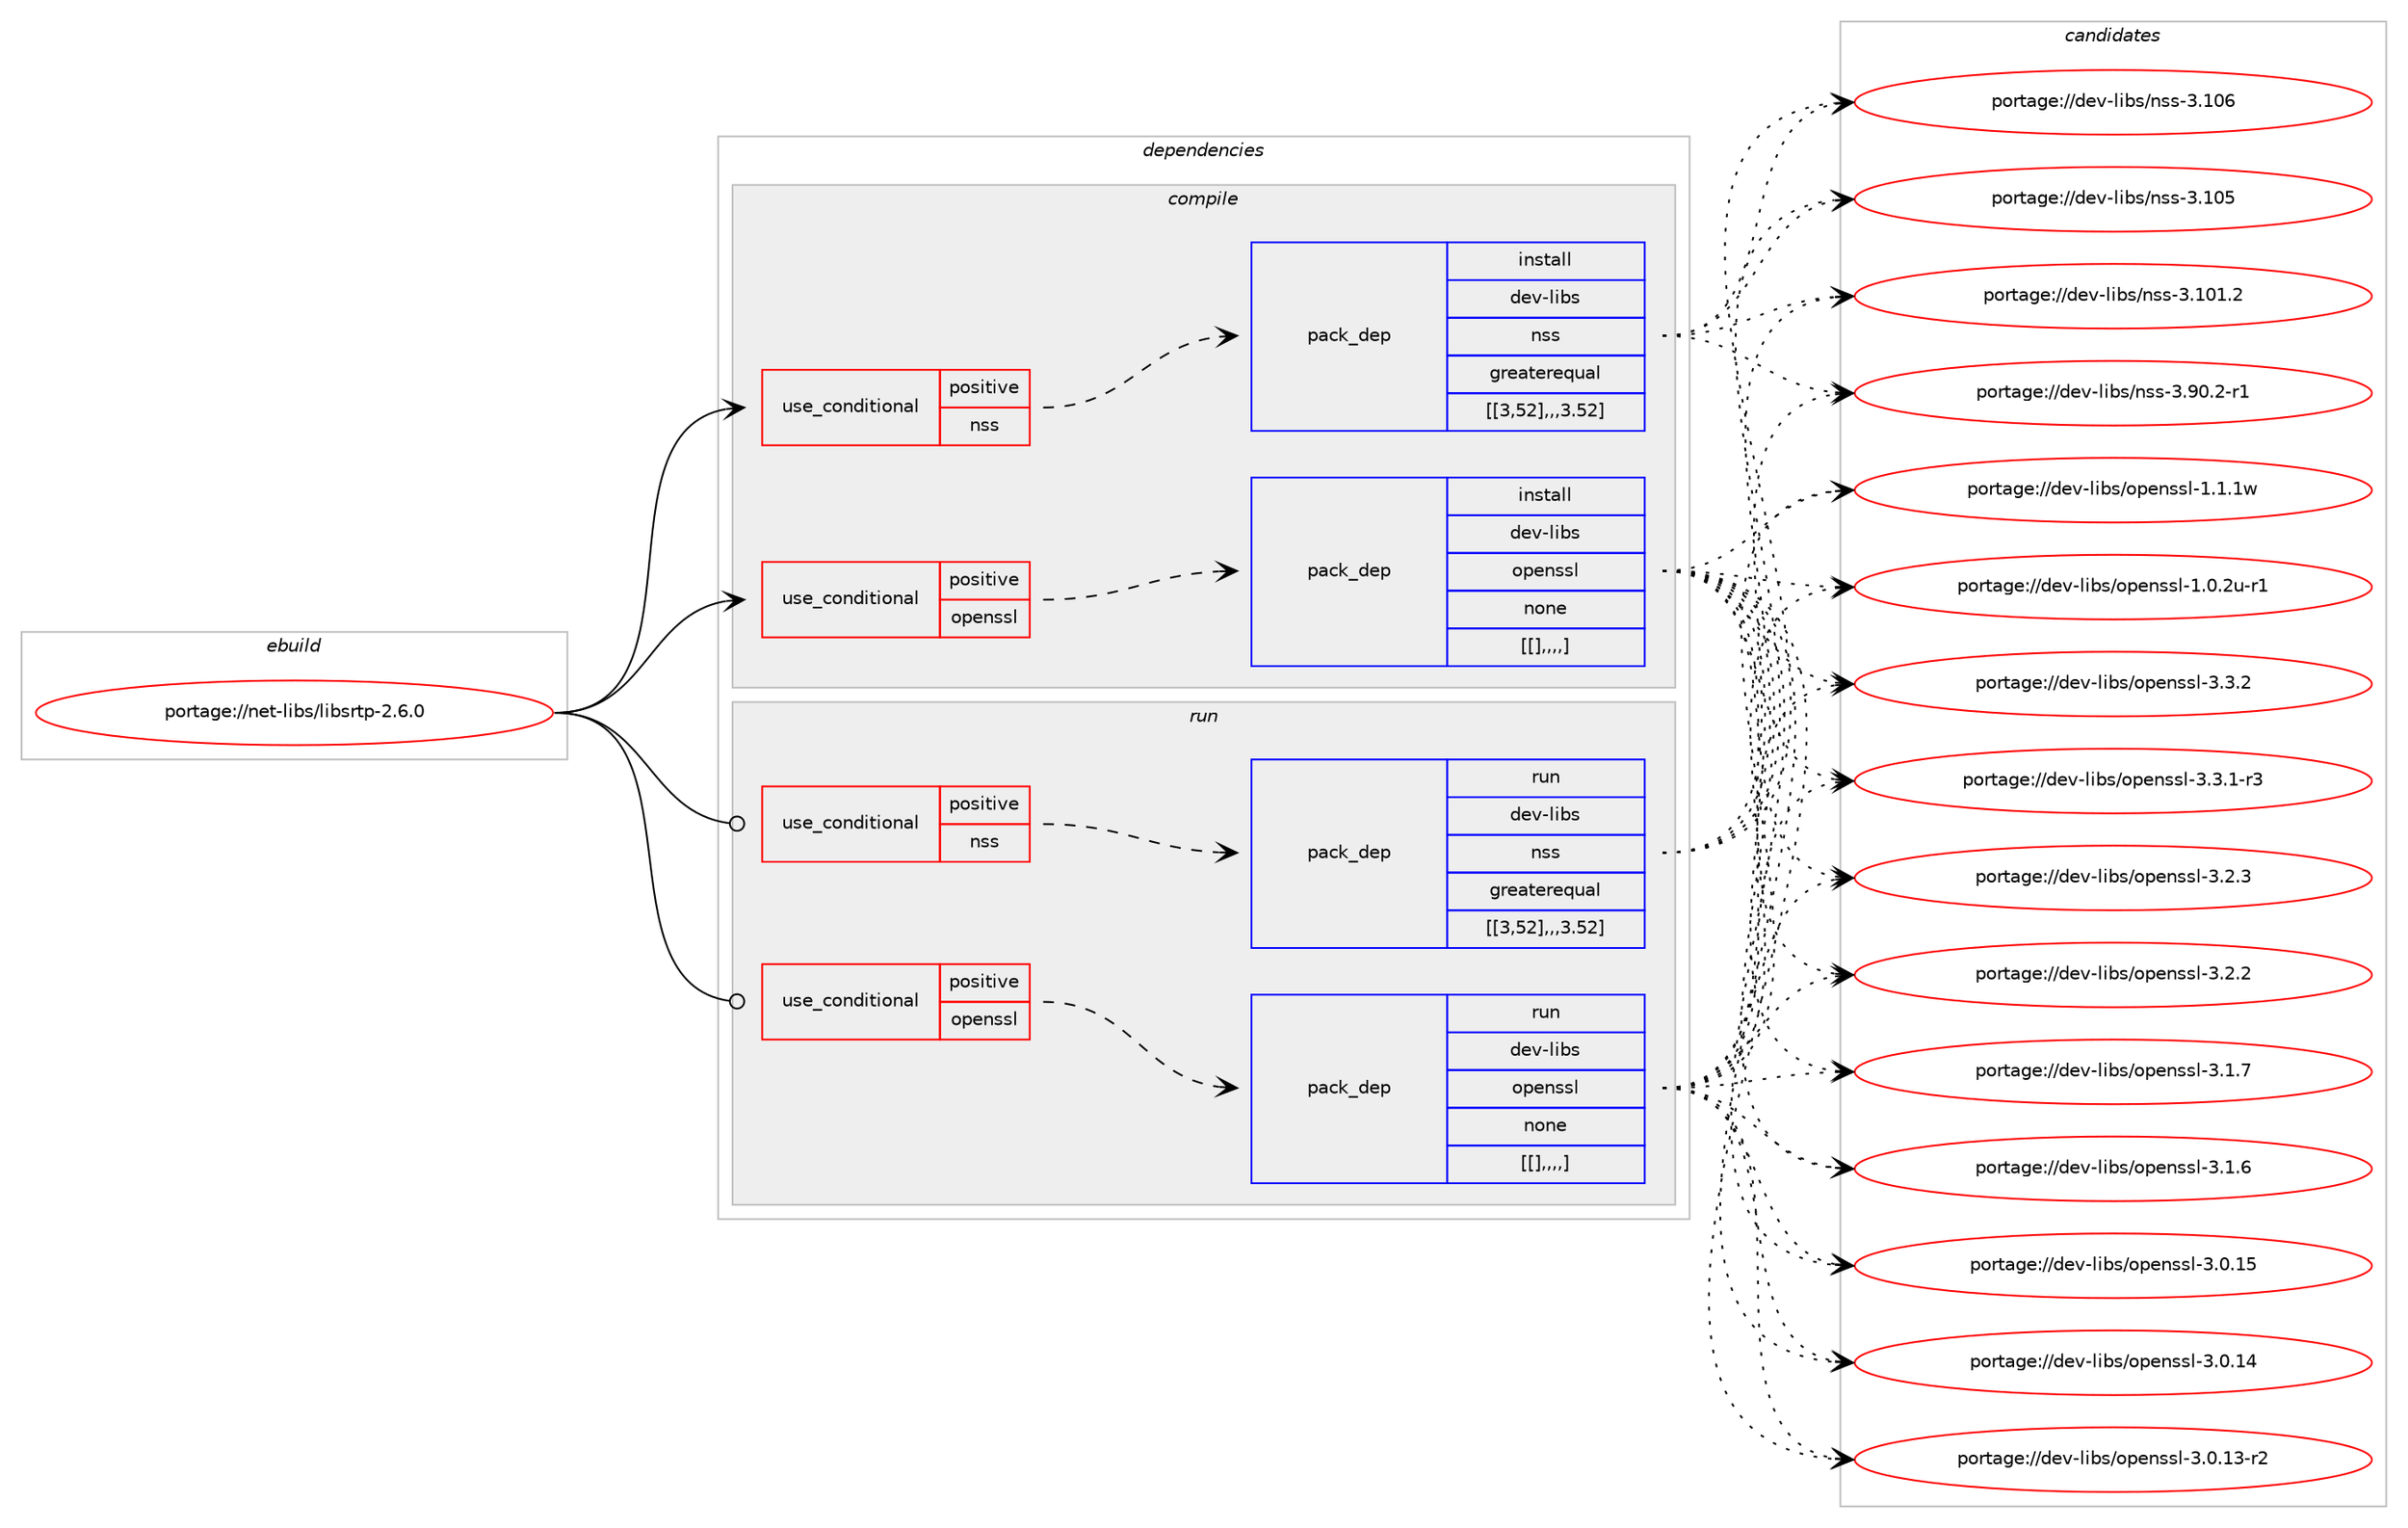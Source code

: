 digraph prolog {

# *************
# Graph options
# *************

newrank=true;
concentrate=true;
compound=true;
graph [rankdir=LR,fontname=Helvetica,fontsize=10,ranksep=1.5];#, ranksep=2.5, nodesep=0.2];
edge  [arrowhead=vee];
node  [fontname=Helvetica,fontsize=10];

# **********
# The ebuild
# **********

subgraph cluster_leftcol {
color=gray;
label=<<i>ebuild</i>>;
id [label="portage://net-libs/libsrtp-2.6.0", color=red, width=4, href="../net-libs/libsrtp-2.6.0.svg"];
}

# ****************
# The dependencies
# ****************

subgraph cluster_midcol {
color=gray;
label=<<i>dependencies</i>>;
subgraph cluster_compile {
fillcolor="#eeeeee";
style=filled;
label=<<i>compile</i>>;
subgraph cond100680 {
dependency384202 [label=<<TABLE BORDER="0" CELLBORDER="1" CELLSPACING="0" CELLPADDING="4"><TR><TD ROWSPAN="3" CELLPADDING="10">use_conditional</TD></TR><TR><TD>positive</TD></TR><TR><TD>nss</TD></TR></TABLE>>, shape=none, color=red];
subgraph pack280568 {
dependency384207 [label=<<TABLE BORDER="0" CELLBORDER="1" CELLSPACING="0" CELLPADDING="4" WIDTH="220"><TR><TD ROWSPAN="6" CELLPADDING="30">pack_dep</TD></TR><TR><TD WIDTH="110">install</TD></TR><TR><TD>dev-libs</TD></TR><TR><TD>nss</TD></TR><TR><TD>greaterequal</TD></TR><TR><TD>[[3,52],,,3.52]</TD></TR></TABLE>>, shape=none, color=blue];
}
dependency384202:e -> dependency384207:w [weight=20,style="dashed",arrowhead="vee"];
}
id:e -> dependency384202:w [weight=20,style="solid",arrowhead="vee"];
subgraph cond100695 {
dependency384271 [label=<<TABLE BORDER="0" CELLBORDER="1" CELLSPACING="0" CELLPADDING="4"><TR><TD ROWSPAN="3" CELLPADDING="10">use_conditional</TD></TR><TR><TD>positive</TD></TR><TR><TD>openssl</TD></TR></TABLE>>, shape=none, color=red];
subgraph pack280611 {
dependency384273 [label=<<TABLE BORDER="0" CELLBORDER="1" CELLSPACING="0" CELLPADDING="4" WIDTH="220"><TR><TD ROWSPAN="6" CELLPADDING="30">pack_dep</TD></TR><TR><TD WIDTH="110">install</TD></TR><TR><TD>dev-libs</TD></TR><TR><TD>openssl</TD></TR><TR><TD>none</TD></TR><TR><TD>[[],,,,]</TD></TR></TABLE>>, shape=none, color=blue];
}
dependency384271:e -> dependency384273:w [weight=20,style="dashed",arrowhead="vee"];
}
id:e -> dependency384271:w [weight=20,style="solid",arrowhead="vee"];
}
subgraph cluster_compileandrun {
fillcolor="#eeeeee";
style=filled;
label=<<i>compile and run</i>>;
}
subgraph cluster_run {
fillcolor="#eeeeee";
style=filled;
label=<<i>run</i>>;
subgraph cond100726 {
dependency384308 [label=<<TABLE BORDER="0" CELLBORDER="1" CELLSPACING="0" CELLPADDING="4"><TR><TD ROWSPAN="3" CELLPADDING="10">use_conditional</TD></TR><TR><TD>positive</TD></TR><TR><TD>nss</TD></TR></TABLE>>, shape=none, color=red];
subgraph pack280639 {
dependency384327 [label=<<TABLE BORDER="0" CELLBORDER="1" CELLSPACING="0" CELLPADDING="4" WIDTH="220"><TR><TD ROWSPAN="6" CELLPADDING="30">pack_dep</TD></TR><TR><TD WIDTH="110">run</TD></TR><TR><TD>dev-libs</TD></TR><TR><TD>nss</TD></TR><TR><TD>greaterequal</TD></TR><TR><TD>[[3,52],,,3.52]</TD></TR></TABLE>>, shape=none, color=blue];
}
dependency384308:e -> dependency384327:w [weight=20,style="dashed",arrowhead="vee"];
}
id:e -> dependency384308:w [weight=20,style="solid",arrowhead="odot"];
subgraph cond100737 {
dependency384350 [label=<<TABLE BORDER="0" CELLBORDER="1" CELLSPACING="0" CELLPADDING="4"><TR><TD ROWSPAN="3" CELLPADDING="10">use_conditional</TD></TR><TR><TD>positive</TD></TR><TR><TD>openssl</TD></TR></TABLE>>, shape=none, color=red];
subgraph pack280670 {
dependency384437 [label=<<TABLE BORDER="0" CELLBORDER="1" CELLSPACING="0" CELLPADDING="4" WIDTH="220"><TR><TD ROWSPAN="6" CELLPADDING="30">pack_dep</TD></TR><TR><TD WIDTH="110">run</TD></TR><TR><TD>dev-libs</TD></TR><TR><TD>openssl</TD></TR><TR><TD>none</TD></TR><TR><TD>[[],,,,]</TD></TR></TABLE>>, shape=none, color=blue];
}
dependency384350:e -> dependency384437:w [weight=20,style="dashed",arrowhead="vee"];
}
id:e -> dependency384350:w [weight=20,style="solid",arrowhead="odot"];
}
}

# **************
# The candidates
# **************

subgraph cluster_choices {
rank=same;
color=gray;
label=<<i>candidates</i>>;

subgraph choice280114 {
color=black;
nodesep=1;
choice100101118451081059811547110115115455146494854 [label="portage://dev-libs/nss-3.106", color=red, width=4,href="../dev-libs/nss-3.106.svg"];
choice100101118451081059811547110115115455146494853 [label="portage://dev-libs/nss-3.105", color=red, width=4,href="../dev-libs/nss-3.105.svg"];
choice1001011184510810598115471101151154551464948494650 [label="portage://dev-libs/nss-3.101.2", color=red, width=4,href="../dev-libs/nss-3.101.2.svg"];
choice100101118451081059811547110115115455146574846504511449 [label="portage://dev-libs/nss-3.90.2-r1", color=red, width=4,href="../dev-libs/nss-3.90.2-r1.svg"];
dependency384207:e -> choice100101118451081059811547110115115455146494854:w [style=dotted,weight="100"];
dependency384207:e -> choice100101118451081059811547110115115455146494853:w [style=dotted,weight="100"];
dependency384207:e -> choice1001011184510810598115471101151154551464948494650:w [style=dotted,weight="100"];
dependency384207:e -> choice100101118451081059811547110115115455146574846504511449:w [style=dotted,weight="100"];
}
subgraph choice280148 {
color=black;
nodesep=1;
choice100101118451081059811547111112101110115115108455146514650 [label="portage://dev-libs/openssl-3.3.2", color=red, width=4,href="../dev-libs/openssl-3.3.2.svg"];
choice1001011184510810598115471111121011101151151084551465146494511451 [label="portage://dev-libs/openssl-3.3.1-r3", color=red, width=4,href="../dev-libs/openssl-3.3.1-r3.svg"];
choice100101118451081059811547111112101110115115108455146504651 [label="portage://dev-libs/openssl-3.2.3", color=red, width=4,href="../dev-libs/openssl-3.2.3.svg"];
choice100101118451081059811547111112101110115115108455146504650 [label="portage://dev-libs/openssl-3.2.2", color=red, width=4,href="../dev-libs/openssl-3.2.2.svg"];
choice100101118451081059811547111112101110115115108455146494655 [label="portage://dev-libs/openssl-3.1.7", color=red, width=4,href="../dev-libs/openssl-3.1.7.svg"];
choice100101118451081059811547111112101110115115108455146494654 [label="portage://dev-libs/openssl-3.1.6", color=red, width=4,href="../dev-libs/openssl-3.1.6.svg"];
choice10010111845108105981154711111210111011511510845514648464953 [label="portage://dev-libs/openssl-3.0.15", color=red, width=4,href="../dev-libs/openssl-3.0.15.svg"];
choice10010111845108105981154711111210111011511510845514648464952 [label="portage://dev-libs/openssl-3.0.14", color=red, width=4,href="../dev-libs/openssl-3.0.14.svg"];
choice100101118451081059811547111112101110115115108455146484649514511450 [label="portage://dev-libs/openssl-3.0.13-r2", color=red, width=4,href="../dev-libs/openssl-3.0.13-r2.svg"];
choice100101118451081059811547111112101110115115108454946494649119 [label="portage://dev-libs/openssl-1.1.1w", color=red, width=4,href="../dev-libs/openssl-1.1.1w.svg"];
choice1001011184510810598115471111121011101151151084549464846501174511449 [label="portage://dev-libs/openssl-1.0.2u-r1", color=red, width=4,href="../dev-libs/openssl-1.0.2u-r1.svg"];
dependency384273:e -> choice100101118451081059811547111112101110115115108455146514650:w [style=dotted,weight="100"];
dependency384273:e -> choice1001011184510810598115471111121011101151151084551465146494511451:w [style=dotted,weight="100"];
dependency384273:e -> choice100101118451081059811547111112101110115115108455146504651:w [style=dotted,weight="100"];
dependency384273:e -> choice100101118451081059811547111112101110115115108455146504650:w [style=dotted,weight="100"];
dependency384273:e -> choice100101118451081059811547111112101110115115108455146494655:w [style=dotted,weight="100"];
dependency384273:e -> choice100101118451081059811547111112101110115115108455146494654:w [style=dotted,weight="100"];
dependency384273:e -> choice10010111845108105981154711111210111011511510845514648464953:w [style=dotted,weight="100"];
dependency384273:e -> choice10010111845108105981154711111210111011511510845514648464952:w [style=dotted,weight="100"];
dependency384273:e -> choice100101118451081059811547111112101110115115108455146484649514511450:w [style=dotted,weight="100"];
dependency384273:e -> choice100101118451081059811547111112101110115115108454946494649119:w [style=dotted,weight="100"];
dependency384273:e -> choice1001011184510810598115471111121011101151151084549464846501174511449:w [style=dotted,weight="100"];
}
subgraph choice280157 {
color=black;
nodesep=1;
choice100101118451081059811547110115115455146494854 [label="portage://dev-libs/nss-3.106", color=red, width=4,href="../dev-libs/nss-3.106.svg"];
choice100101118451081059811547110115115455146494853 [label="portage://dev-libs/nss-3.105", color=red, width=4,href="../dev-libs/nss-3.105.svg"];
choice1001011184510810598115471101151154551464948494650 [label="portage://dev-libs/nss-3.101.2", color=red, width=4,href="../dev-libs/nss-3.101.2.svg"];
choice100101118451081059811547110115115455146574846504511449 [label="portage://dev-libs/nss-3.90.2-r1", color=red, width=4,href="../dev-libs/nss-3.90.2-r1.svg"];
dependency384327:e -> choice100101118451081059811547110115115455146494854:w [style=dotted,weight="100"];
dependency384327:e -> choice100101118451081059811547110115115455146494853:w [style=dotted,weight="100"];
dependency384327:e -> choice1001011184510810598115471101151154551464948494650:w [style=dotted,weight="100"];
dependency384327:e -> choice100101118451081059811547110115115455146574846504511449:w [style=dotted,weight="100"];
}
subgraph choice280161 {
color=black;
nodesep=1;
choice100101118451081059811547111112101110115115108455146514650 [label="portage://dev-libs/openssl-3.3.2", color=red, width=4,href="../dev-libs/openssl-3.3.2.svg"];
choice1001011184510810598115471111121011101151151084551465146494511451 [label="portage://dev-libs/openssl-3.3.1-r3", color=red, width=4,href="../dev-libs/openssl-3.3.1-r3.svg"];
choice100101118451081059811547111112101110115115108455146504651 [label="portage://dev-libs/openssl-3.2.3", color=red, width=4,href="../dev-libs/openssl-3.2.3.svg"];
choice100101118451081059811547111112101110115115108455146504650 [label="portage://dev-libs/openssl-3.2.2", color=red, width=4,href="../dev-libs/openssl-3.2.2.svg"];
choice100101118451081059811547111112101110115115108455146494655 [label="portage://dev-libs/openssl-3.1.7", color=red, width=4,href="../dev-libs/openssl-3.1.7.svg"];
choice100101118451081059811547111112101110115115108455146494654 [label="portage://dev-libs/openssl-3.1.6", color=red, width=4,href="../dev-libs/openssl-3.1.6.svg"];
choice10010111845108105981154711111210111011511510845514648464953 [label="portage://dev-libs/openssl-3.0.15", color=red, width=4,href="../dev-libs/openssl-3.0.15.svg"];
choice10010111845108105981154711111210111011511510845514648464952 [label="portage://dev-libs/openssl-3.0.14", color=red, width=4,href="../dev-libs/openssl-3.0.14.svg"];
choice100101118451081059811547111112101110115115108455146484649514511450 [label="portage://dev-libs/openssl-3.0.13-r2", color=red, width=4,href="../dev-libs/openssl-3.0.13-r2.svg"];
choice100101118451081059811547111112101110115115108454946494649119 [label="portage://dev-libs/openssl-1.1.1w", color=red, width=4,href="../dev-libs/openssl-1.1.1w.svg"];
choice1001011184510810598115471111121011101151151084549464846501174511449 [label="portage://dev-libs/openssl-1.0.2u-r1", color=red, width=4,href="../dev-libs/openssl-1.0.2u-r1.svg"];
dependency384437:e -> choice100101118451081059811547111112101110115115108455146514650:w [style=dotted,weight="100"];
dependency384437:e -> choice1001011184510810598115471111121011101151151084551465146494511451:w [style=dotted,weight="100"];
dependency384437:e -> choice100101118451081059811547111112101110115115108455146504651:w [style=dotted,weight="100"];
dependency384437:e -> choice100101118451081059811547111112101110115115108455146504650:w [style=dotted,weight="100"];
dependency384437:e -> choice100101118451081059811547111112101110115115108455146494655:w [style=dotted,weight="100"];
dependency384437:e -> choice100101118451081059811547111112101110115115108455146494654:w [style=dotted,weight="100"];
dependency384437:e -> choice10010111845108105981154711111210111011511510845514648464953:w [style=dotted,weight="100"];
dependency384437:e -> choice10010111845108105981154711111210111011511510845514648464952:w [style=dotted,weight="100"];
dependency384437:e -> choice100101118451081059811547111112101110115115108455146484649514511450:w [style=dotted,weight="100"];
dependency384437:e -> choice100101118451081059811547111112101110115115108454946494649119:w [style=dotted,weight="100"];
dependency384437:e -> choice1001011184510810598115471111121011101151151084549464846501174511449:w [style=dotted,weight="100"];
}
}

}
